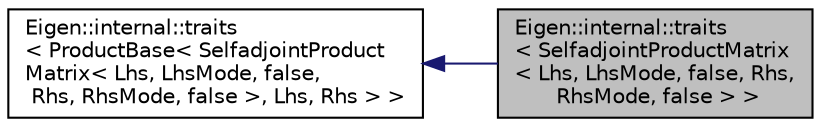 digraph "Eigen::internal::traits&lt; SelfadjointProductMatrix&lt; Lhs, LhsMode, false, Rhs, RhsMode, false &gt; &gt;"
{
  edge [fontname="Helvetica",fontsize="10",labelfontname="Helvetica",labelfontsize="10"];
  node [fontname="Helvetica",fontsize="10",shape=record];
  rankdir="LR";
  Node1 [label="Eigen::internal::traits\l\< SelfadjointProductMatrix\l\< Lhs, LhsMode, false, Rhs,\l RhsMode, false \> \>",height=0.2,width=0.4,color="black", fillcolor="grey75", style="filled" fontcolor="black"];
  Node2 -> Node1 [dir="back",color="midnightblue",fontsize="10",style="solid",fontname="Helvetica"];
  Node2 [label="Eigen::internal::traits\l\< ProductBase\< SelfadjointProduct\lMatrix\< Lhs, LhsMode, false,\l Rhs, RhsMode, false \>, Lhs, Rhs \> \>",height=0.2,width=0.4,color="black", fillcolor="white", style="filled",URL="$structEigen_1_1internal_1_1traits.html"];
}
